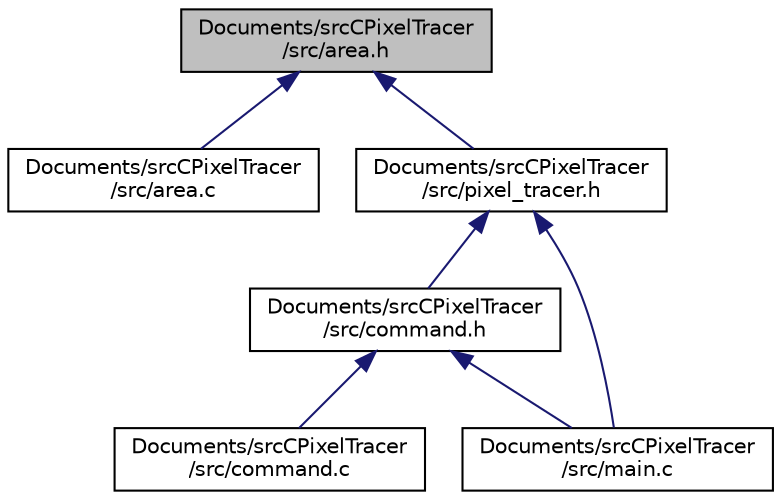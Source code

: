 digraph "Documents/srcCPixelTracer/src/area.h"
{
 // LATEX_PDF_SIZE
  edge [fontname="Helvetica",fontsize="10",labelfontname="Helvetica",labelfontsize="10"];
  node [fontname="Helvetica",fontsize="10",shape=record];
  Node1 [label="Documents/srcCPixelTracer\l/src/area.h",height=0.2,width=0.4,color="black", fillcolor="grey75", style="filled", fontcolor="black",tooltip="Définition de la structure et des fonctions pour la gestion des zones de dessin."];
  Node1 -> Node2 [dir="back",color="midnightblue",fontsize="10",style="solid",fontname="Helvetica"];
  Node2 [label="Documents/srcCPixelTracer\l/src/area.c",height=0.2,width=0.4,color="black", fillcolor="white", style="filled",URL="$area_8c.html",tooltip="Gestion des zones et des listes de zones."];
  Node1 -> Node3 [dir="back",color="midnightblue",fontsize="10",style="solid",fontname="Helvetica"];
  Node3 [label="Documents/srcCPixelTracer\l/src/pixel_tracer.h",height=0.2,width=0.4,color="black", fillcolor="white", style="filled",URL="$pixel__tracer_8h.html",tooltip="Déclarations des fonctions liées à la gestion de l'application de traçage de pixels."];
  Node3 -> Node4 [dir="back",color="midnightblue",fontsize="10",style="solid",fontname="Helvetica"];
  Node4 [label="Documents/srcCPixelTracer\l/src/command.h",height=0.2,width=0.4,color="black", fillcolor="white", style="filled",URL="$command_8h.html",tooltip="Déclarations des fonctions et structures liées à la gestion des commandes pour une application de tra..."];
  Node4 -> Node5 [dir="back",color="midnightblue",fontsize="10",style="solid",fontname="Helvetica"];
  Node5 [label="Documents/srcCPixelTracer\l/src/command.c",height=0.2,width=0.4,color="black", fillcolor="white", style="filled",URL="$command_8c.html",tooltip="Commande et gestion des paramètres du programme."];
  Node4 -> Node6 [dir="back",color="midnightblue",fontsize="10",style="solid",fontname="Helvetica"];
  Node6 [label="Documents/srcCPixelTracer\l/src/main.c",height=0.2,width=0.4,color="black", fillcolor="white", style="filled",URL="$main_8c.html",tooltip="Application principale de traçage de pixels."];
  Node3 -> Node6 [dir="back",color="midnightblue",fontsize="10",style="solid",fontname="Helvetica"];
}
